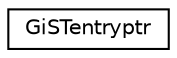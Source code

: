 digraph "Graphical Class Hierarchy"
{
 // INTERACTIVE_SVG=YES
 // LATEX_PDF_SIZE
  edge [fontname="Helvetica",fontsize="10",labelfontname="Helvetica",labelfontsize="10"];
  node [fontname="Helvetica",fontsize="10",shape=record];
  rankdir="LR";
  Node0 [label="GiSTentryptr",height=0.2,width=0.4,color="black", fillcolor="white", style="filled",URL="$classGiSTentryptr.html",tooltip=" "];
}
